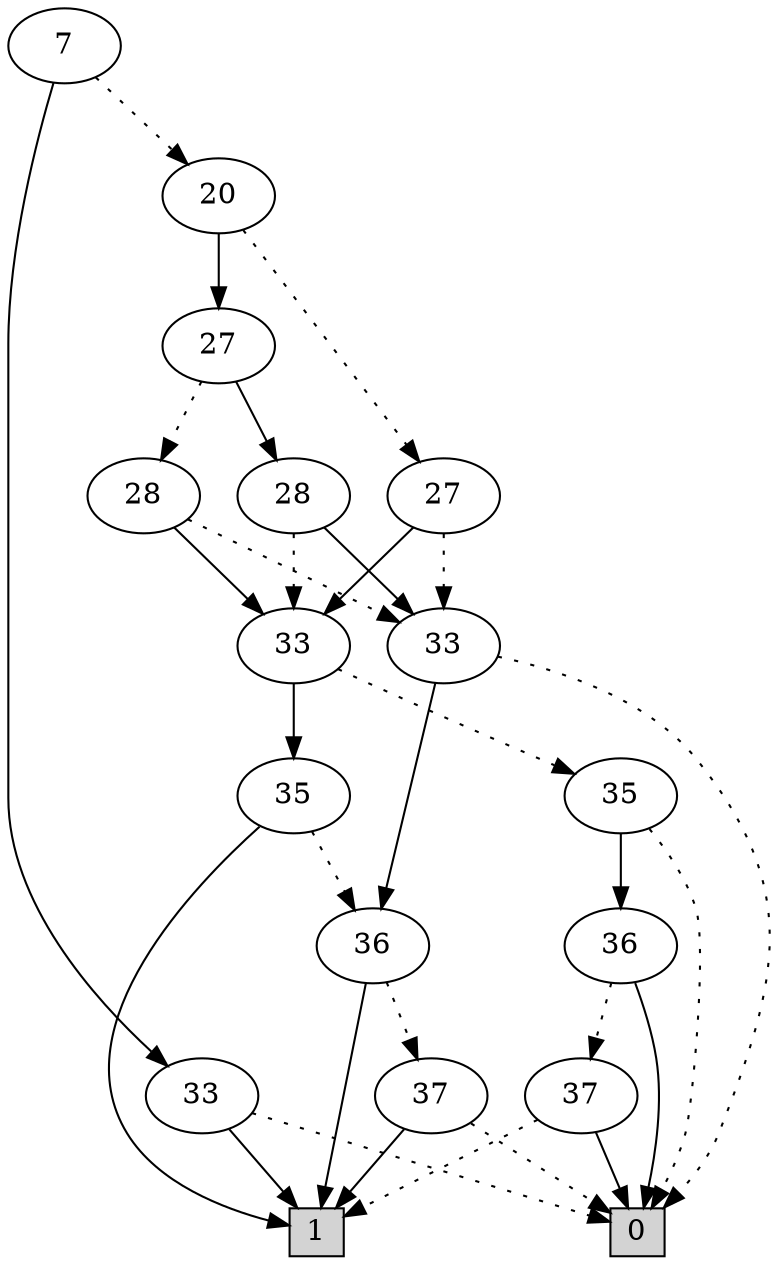 digraph G {
0 [shape=box, label="0", style=filled, shape=box, height=0.3, width=0.3];
1 [shape=box, label="1", style=filled, shape=box, height=0.3, width=0.3];
29380 [label="7"];
29380 -> 29379 [style=dotted];
29380 -> 68 [style=filled];
29379 [label="20"];
29379 -> 29375 [style=dotted];
29379 -> 29378 [style=filled];
29375 [label="27"];
29375 -> 29361 [style=dotted];
29375 -> 29374 [style=filled];
29361 [label="33"];
29361 -> 0 [style=dotted];
29361 -> 1258 [style=filled];
1258 [label="36"];
1258 -> 76 [style=dotted];
1258 -> 1 [style=filled];
76 [label="37"];
76 -> 0 [style=dotted];
76 -> 1 [style=filled];
29374 [label="33"];
29374 -> 7444 [style=dotted];
29374 -> 1264 [style=filled];
7444 [label="35"];
7444 -> 0 [style=dotted];
7444 -> 1256 [style=filled];
1256 [label="36"];
1256 -> 77 [style=dotted];
1256 -> 0 [style=filled];
77 [label="37"];
77 -> 1 [style=dotted];
77 -> 0 [style=filled];
1264 [label="35"];
1264 -> 1258 [style=dotted];
1264 -> 1 [style=filled];
29378 [label="27"];
29378 -> 29376 [style=dotted];
29378 -> 29377 [style=filled];
29376 [label="28"];
29376 -> 29361 [style=dotted];
29376 -> 29374 [style=filled];
29377 [label="28"];
29377 -> 29374 [style=dotted];
29377 -> 29361 [style=filled];
68 [label="33"];
68 -> 0 [style=dotted];
68 -> 1 [style=filled];
}
